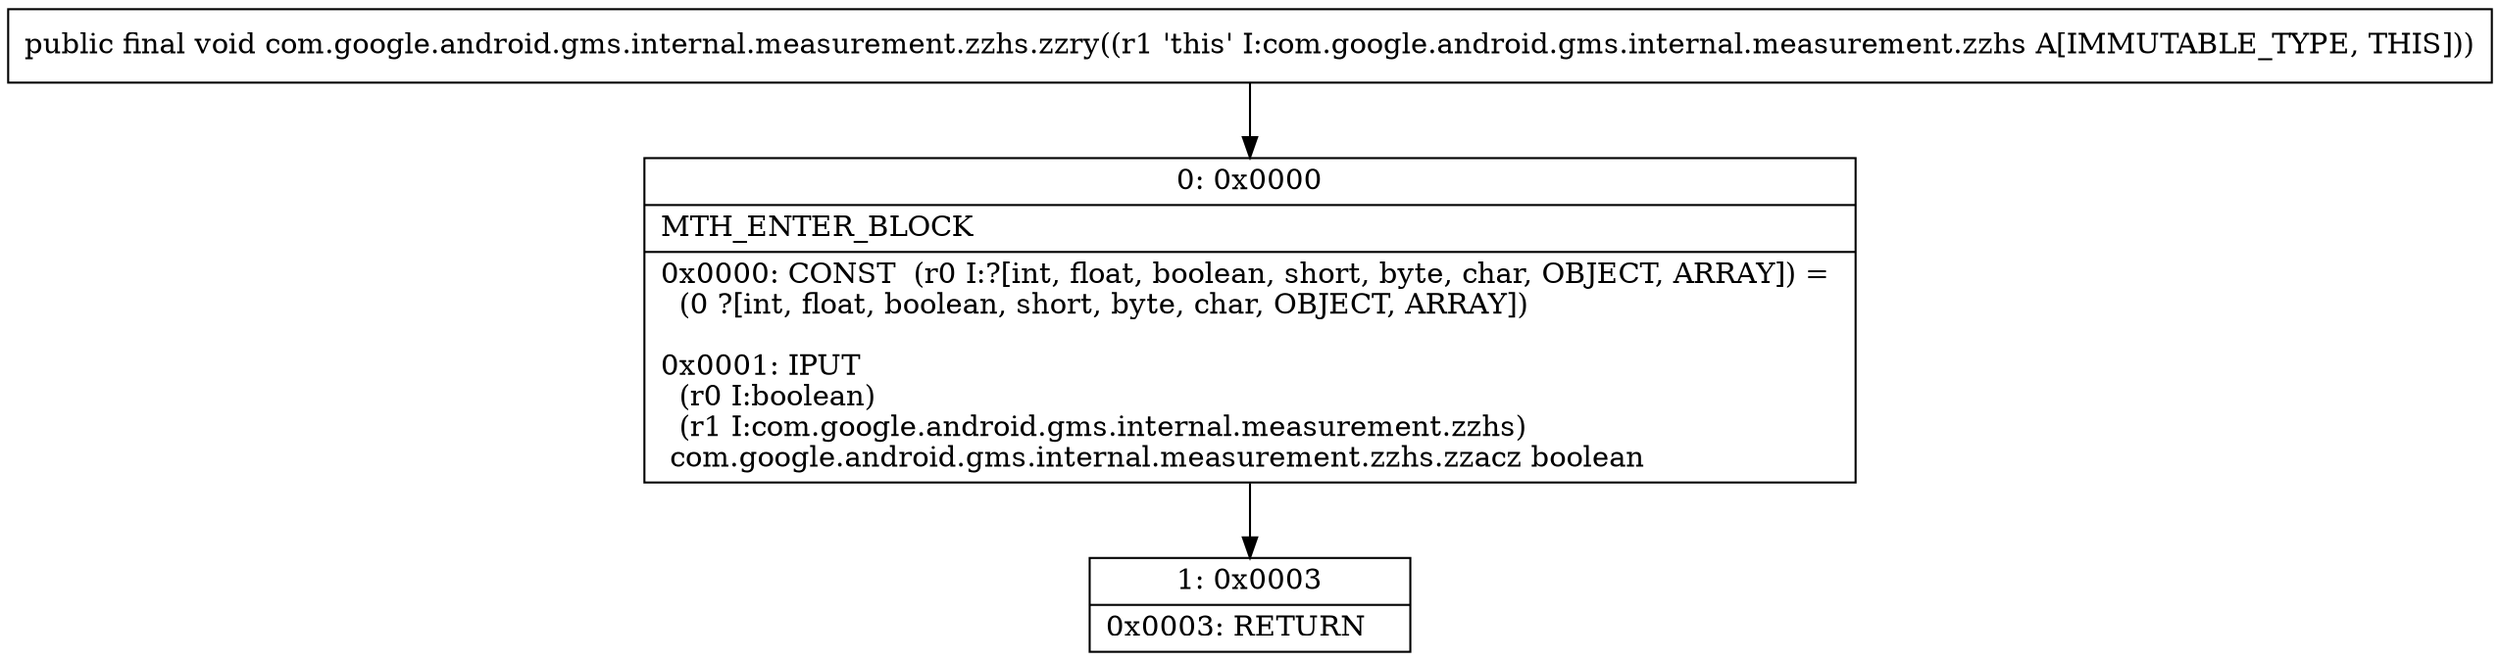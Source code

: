digraph "CFG forcom.google.android.gms.internal.measurement.zzhs.zzry()V" {
Node_0 [shape=record,label="{0\:\ 0x0000|MTH_ENTER_BLOCK\l|0x0000: CONST  (r0 I:?[int, float, boolean, short, byte, char, OBJECT, ARRAY]) = \l  (0 ?[int, float, boolean, short, byte, char, OBJECT, ARRAY])\l \l0x0001: IPUT  \l  (r0 I:boolean)\l  (r1 I:com.google.android.gms.internal.measurement.zzhs)\l com.google.android.gms.internal.measurement.zzhs.zzacz boolean \l}"];
Node_1 [shape=record,label="{1\:\ 0x0003|0x0003: RETURN   \l}"];
MethodNode[shape=record,label="{public final void com.google.android.gms.internal.measurement.zzhs.zzry((r1 'this' I:com.google.android.gms.internal.measurement.zzhs A[IMMUTABLE_TYPE, THIS])) }"];
MethodNode -> Node_0;
Node_0 -> Node_1;
}

